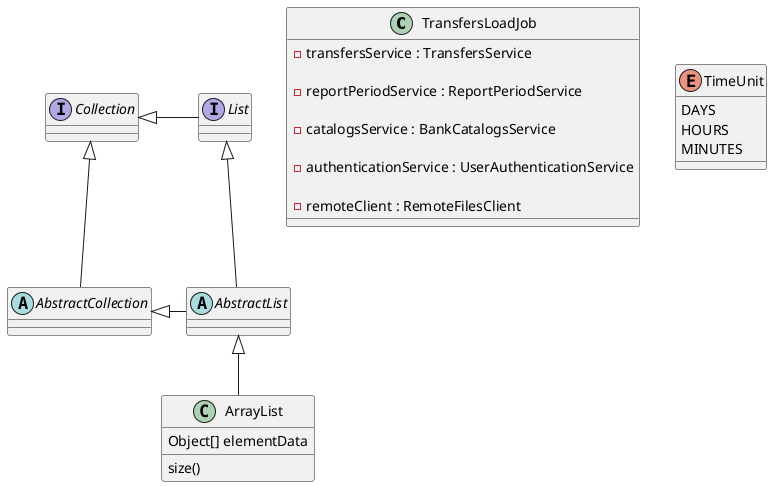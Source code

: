 @startuml
'https://plantuml.com/class-diagram

class TransfersLoadJob {
 - transfersService : TransfersService

 - reportPeriodService : ReportPeriodService

 - catalogsService : BankCatalogsService

 - authenticationService : UserAuthenticationService

 - remoteClient : RemoteFilesClient
}

abstract class AbstractList
abstract AbstractCollection
interface List
interface Collection

List <|-- AbstractList
Collection <|-- AbstractCollection

Collection <|- List
AbstractCollection <|- AbstractList
AbstractList <|-- ArrayList

class ArrayList {
Object[] elementData
size()
}

enum TimeUnit {
DAYS
HOURS
MINUTES
}

@enduml